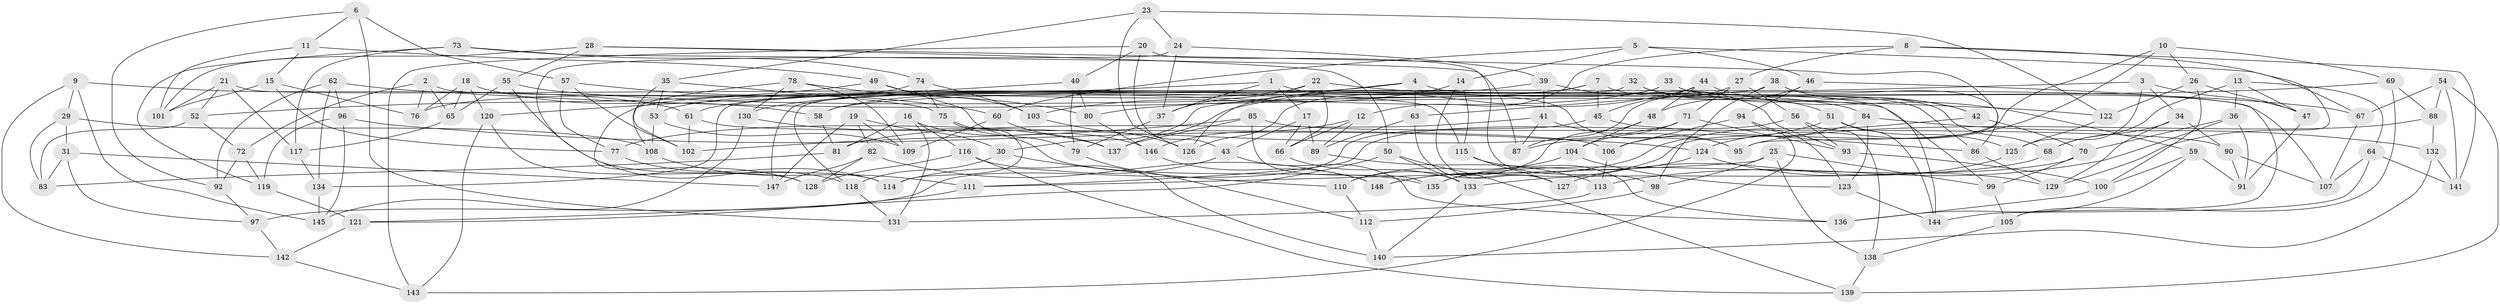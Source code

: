 // Generated by graph-tools (version 1.1) at 2025/50/03/09/25 03:50:54]
// undirected, 148 vertices, 296 edges
graph export_dot {
graph [start="1"]
  node [color=gray90,style=filled];
  1;
  2;
  3;
  4;
  5;
  6;
  7;
  8;
  9;
  10;
  11;
  12;
  13;
  14;
  15;
  16;
  17;
  18;
  19;
  20;
  21;
  22;
  23;
  24;
  25;
  26;
  27;
  28;
  29;
  30;
  31;
  32;
  33;
  34;
  35;
  36;
  37;
  38;
  39;
  40;
  41;
  42;
  43;
  44;
  45;
  46;
  47;
  48;
  49;
  50;
  51;
  52;
  53;
  54;
  55;
  56;
  57;
  58;
  59;
  60;
  61;
  62;
  63;
  64;
  65;
  66;
  67;
  68;
  69;
  70;
  71;
  72;
  73;
  74;
  75;
  76;
  77;
  78;
  79;
  80;
  81;
  82;
  83;
  84;
  85;
  86;
  87;
  88;
  89;
  90;
  91;
  92;
  93;
  94;
  95;
  96;
  97;
  98;
  99;
  100;
  101;
  102;
  103;
  104;
  105;
  106;
  107;
  108;
  109;
  110;
  111;
  112;
  113;
  114;
  115;
  116;
  117;
  118;
  119;
  120;
  121;
  122;
  123;
  124;
  125;
  126;
  127;
  128;
  129;
  130;
  131;
  132;
  133;
  134;
  135;
  136;
  137;
  138;
  139;
  140;
  141;
  142;
  143;
  144;
  145;
  146;
  147;
  148;
  1 -- 37;
  1 -- 95;
  1 -- 128;
  1 -- 17;
  2 -- 99;
  2 -- 65;
  2 -- 72;
  2 -- 76;
  3 -- 125;
  3 -- 34;
  3 -- 47;
  3 -- 58;
  4 -- 61;
  4 -- 30;
  4 -- 63;
  4 -- 144;
  5 -- 46;
  5 -- 60;
  5 -- 14;
  5 -- 67;
  6 -- 92;
  6 -- 57;
  6 -- 11;
  6 -- 131;
  7 -- 86;
  7 -- 126;
  7 -- 130;
  7 -- 45;
  8 -- 141;
  8 -- 27;
  8 -- 129;
  8 -- 12;
  9 -- 145;
  9 -- 29;
  9 -- 61;
  9 -- 142;
  10 -- 26;
  10 -- 124;
  10 -- 148;
  10 -- 69;
  11 -- 15;
  11 -- 101;
  11 -- 49;
  12 -- 146;
  12 -- 66;
  12 -- 89;
  13 -- 64;
  13 -- 68;
  13 -- 47;
  13 -- 36;
  14 -- 115;
  14 -- 103;
  14 -- 127;
  15 -- 76;
  15 -- 77;
  15 -- 101;
  16 -- 116;
  16 -- 131;
  16 -- 81;
  16 -- 146;
  17 -- 66;
  17 -- 43;
  17 -- 89;
  18 -- 58;
  18 -- 65;
  18 -- 120;
  18 -- 76;
  19 -- 147;
  19 -- 30;
  19 -- 109;
  19 -- 82;
  20 -- 143;
  20 -- 43;
  20 -- 98;
  20 -- 40;
  21 -- 52;
  21 -- 115;
  21 -- 117;
  21 -- 101;
  22 -- 84;
  22 -- 53;
  22 -- 66;
  22 -- 37;
  23 -- 24;
  23 -- 126;
  23 -- 35;
  23 -- 122;
  24 -- 39;
  24 -- 118;
  24 -- 37;
  25 -- 98;
  25 -- 111;
  25 -- 99;
  25 -- 138;
  26 -- 47;
  26 -- 122;
  26 -- 100;
  27 -- 87;
  27 -- 71;
  27 -- 56;
  28 -- 55;
  28 -- 50;
  28 -- 95;
  28 -- 101;
  29 -- 108;
  29 -- 31;
  29 -- 83;
  30 -- 118;
  30 -- 110;
  31 -- 147;
  31 -- 83;
  31 -- 97;
  32 -- 68;
  32 -- 118;
  32 -- 51;
  32 -- 147;
  33 -- 58;
  33 -- 107;
  33 -- 126;
  33 -- 42;
  34 -- 68;
  34 -- 90;
  34 -- 129;
  35 -- 53;
  35 -- 75;
  35 -- 102;
  36 -- 91;
  36 -- 113;
  36 -- 70;
  37 -- 79;
  38 -- 98;
  38 -- 63;
  38 -- 86;
  38 -- 42;
  39 -- 93;
  39 -- 134;
  39 -- 41;
  40 -- 79;
  40 -- 80;
  40 -- 120;
  41 -- 87;
  41 -- 95;
  41 -- 81;
  42 -- 70;
  42 -- 148;
  43 -- 136;
  43 -- 114;
  44 -- 137;
  44 -- 48;
  44 -- 45;
  44 -- 59;
  45 -- 86;
  45 -- 97;
  46 -- 94;
  46 -- 48;
  46 -- 105;
  47 -- 91;
  48 -- 104;
  48 -- 110;
  49 -- 79;
  49 -- 103;
  49 -- 52;
  50 -- 121;
  50 -- 133;
  50 -- 139;
  51 -- 125;
  51 -- 144;
  51 -- 87;
  52 -- 83;
  52 -- 72;
  53 -- 109;
  53 -- 108;
  54 -- 67;
  54 -- 141;
  54 -- 139;
  54 -- 88;
  55 -- 114;
  55 -- 67;
  55 -- 65;
  56 -- 93;
  56 -- 111;
  56 -- 138;
  57 -- 77;
  57 -- 102;
  57 -- 60;
  58 -- 81;
  59 -- 91;
  59 -- 100;
  59 -- 136;
  60 -- 109;
  60 -- 137;
  61 -- 102;
  61 -- 106;
  62 -- 92;
  62 -- 122;
  62 -- 134;
  62 -- 96;
  63 -- 127;
  63 -- 89;
  64 -- 141;
  64 -- 144;
  64 -- 107;
  65 -- 117;
  66 -- 133;
  67 -- 107;
  68 -- 133;
  69 -- 88;
  69 -- 80;
  69 -- 105;
  70 -- 135;
  70 -- 99;
  71 -- 77;
  71 -- 104;
  71 -- 93;
  72 -- 119;
  72 -- 92;
  73 -- 117;
  73 -- 74;
  73 -- 87;
  73 -- 119;
  74 -- 103;
  74 -- 75;
  74 -- 76;
  75 -- 135;
  75 -- 114;
  77 -- 114;
  78 -- 130;
  78 -- 108;
  78 -- 109;
  78 -- 80;
  79 -- 112;
  80 -- 146;
  81 -- 83;
  82 -- 147;
  82 -- 148;
  82 -- 128;
  84 -- 123;
  84 -- 106;
  84 -- 132;
  85 -- 137;
  85 -- 102;
  85 -- 90;
  85 -- 135;
  86 -- 129;
  88 -- 95;
  88 -- 132;
  89 -- 113;
  90 -- 107;
  90 -- 91;
  92 -- 97;
  93 -- 100;
  94 -- 143;
  94 -- 106;
  94 -- 123;
  96 -- 119;
  96 -- 124;
  96 -- 145;
  97 -- 142;
  98 -- 112;
  99 -- 105;
  100 -- 136;
  103 -- 126;
  104 -- 110;
  104 -- 123;
  105 -- 138;
  106 -- 113;
  108 -- 111;
  110 -- 112;
  111 -- 121;
  112 -- 140;
  113 -- 131;
  115 -- 127;
  115 -- 136;
  116 -- 139;
  116 -- 140;
  116 -- 128;
  117 -- 134;
  118 -- 131;
  119 -- 121;
  120 -- 143;
  120 -- 128;
  121 -- 142;
  122 -- 125;
  123 -- 144;
  124 -- 129;
  124 -- 135;
  125 -- 127;
  130 -- 145;
  130 -- 137;
  132 -- 140;
  132 -- 141;
  133 -- 140;
  134 -- 145;
  138 -- 139;
  142 -- 143;
  146 -- 148;
}
